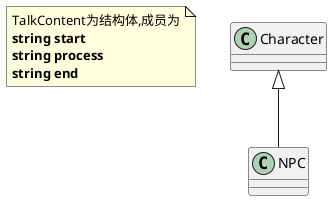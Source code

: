 @startuml

note as N1
  TalkContent为结构体,成员为
  <b>string start</b>
  <b>string process</b>
  <b>string end</b>
end note

class NPC{

}


Character <|-- NPC

@enduml